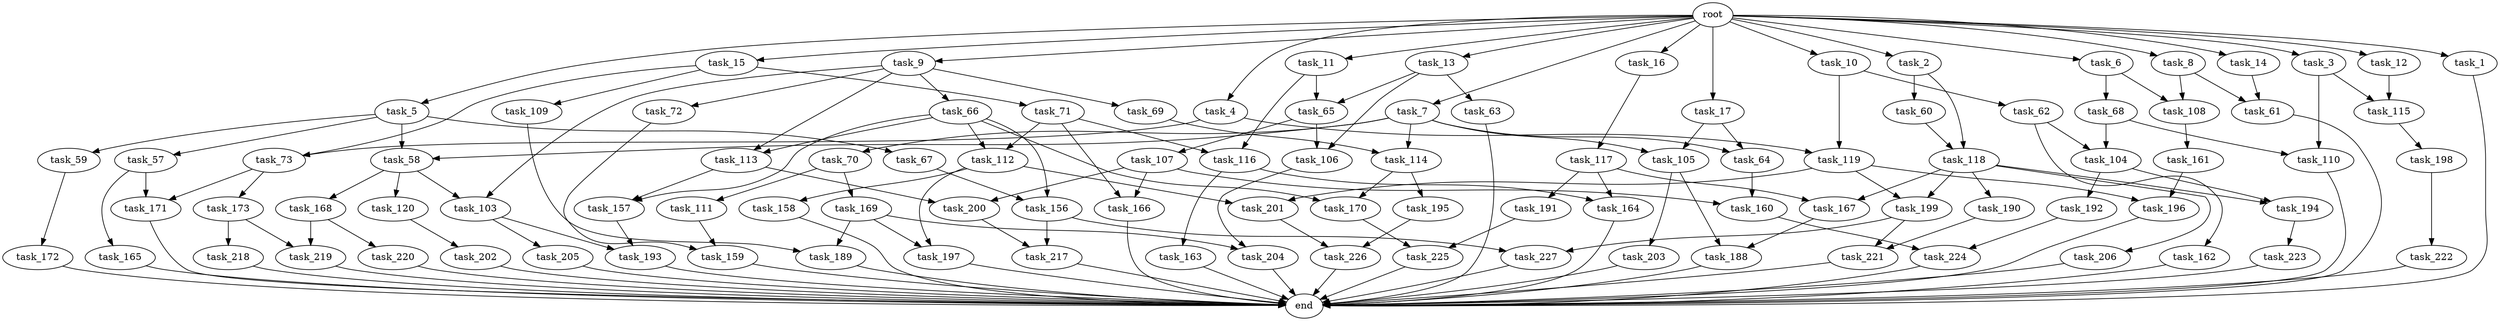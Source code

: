 digraph G {
  task_104 [size="1047972020.224000"];
  task_171 [size="773094113.280000"];
  task_195 [size="429496729.600000"];
  task_64 [size="1821066133.504000"];
  task_17 [size="2.048000"];
  task_190 [size="1099511627.776000"];
  task_219 [size="893353197.568000"];
  task_202 [size="154618822.656000"];
  task_217 [size="996432412.672000"];
  task_112 [size="2233382993.920000"];
  task_69 [size="841813590.016000"];
  task_11 [size="2.048000"];
  task_188 [size="429496729.600000"];
  task_109 [size="1717986918.400000"];
  task_189 [size="1666447310.848000"];
  task_199 [size="1168231104.512000"];
  task_73 [size="3109556322.304000"];
  task_59 [size="1099511627.776000"];
  task_197 [size="1116691496.960000"];
  task_224 [size="773094113.280000"];
  task_7 [size="2.048000"];
  task_113 [size="2233382993.920000"];
  task_67 [size="1099511627.776000"];
  task_158 [size="841813590.016000"];
  task_157 [size="2010044694.528000"];
  task_205 [size="618475290.624000"];
  task_115 [size="1872605741.056000"];
  task_172 [size="154618822.656000"];
  end [size="0.000000"];
  task_206 [size="1099511627.776000"];
  task_192 [size="68719476.736000"];
  task_203 [size="154618822.656000"];
  task_63 [size="618475290.624000"];
  task_61 [size="1821066133.504000"];
  task_201 [size="910533066.752000"];
  task_107 [size="1391569403.904000"];
  task_72 [size="841813590.016000"];
  task_196 [size="343597383.680000"];
  task_118 [size="3109556322.304000"];
  task_105 [size="1821066133.504000"];
  task_198 [size="1099511627.776000"];
  task_3 [size="2.048000"];
  task_170 [size="1821066133.504000"];
  task_57 [size="1099511627.776000"];
  task_14 [size="2.048000"];
  task_62 [size="618475290.624000"];
  task_119 [size="2010044694.528000"];
  task_225 [size="1546188226.560000"];
  task_108 [size="1821066133.504000"];
  task_9 [size="2.048000"];
  task_58 [size="2491081031.680000"];
  task_8 [size="2.048000"];
  task_227 [size="1254130450.432000"];
  root [size="0.000000"];
  task_167 [size="2199023255.552000"];
  task_161 [size="68719476.736000"];
  task_218 [size="274877906.944000"];
  task_165 [size="618475290.624000"];
  task_4 [size="2.048000"];
  task_70 [size="1391569403.904000"];
  task_65 [size="2010044694.528000"];
  task_60 [size="1717986918.400000"];
  task_13 [size="2.048000"];
  task_194 [size="1168231104.512000"];
  task_66 [size="841813590.016000"];
  task_120 [size="68719476.736000"];
  task_5 [size="2.048000"];
  task_169 [size="1099511627.776000"];
  task_204 [size="1666447310.848000"];
  task_200 [size="1460288880.640000"];
  task_6 [size="2.048000"];
  task_220 [size="618475290.624000"];
  task_116 [size="2233382993.920000"];
  task_16 [size="2.048000"];
  task_164 [size="1254130450.432000"];
  task_106 [size="2010044694.528000"];
  task_117 [size="154618822.656000"];
  task_15 [size="2.048000"];
  task_166 [size="1683627180.032000"];
  task_10 [size="2.048000"];
  task_110 [size="584115552.256000"];
  task_193 [size="1047972020.224000"];
  task_173 [size="154618822.656000"];
  task_103 [size="910533066.752000"];
  task_160 [size="1271310319.616000"];
  task_1 [size="2.048000"];
  task_162 [size="618475290.624000"];
  task_222 [size="429496729.600000"];
  task_159 [size="2491081031.680000"];
  task_156 [size="2010044694.528000"];
  task_68 [size="1391569403.904000"];
  task_168 [size="68719476.736000"];
  task_2 [size="2.048000"];
  task_71 [size="1717986918.400000"];
  task_114 [size="1821066133.504000"];
  task_12 [size="2.048000"];
  task_111 [size="1099511627.776000"];
  task_191 [size="1099511627.776000"];
  task_163 [size="154618822.656000"];
  task_221 [size="1529008357.376000"];
  task_226 [size="704374636.544000"];
  task_223 [size="429496729.600000"];

  task_104 -> task_192 [size="33554432.000000"];
  task_104 -> task_194 [size="33554432.000000"];
  task_171 -> end [size="1.000000"];
  task_195 -> task_226 [size="209715200.000000"];
  task_64 -> task_160 [size="209715200.000000"];
  task_17 -> task_64 [size="209715200.000000"];
  task_17 -> task_105 [size="209715200.000000"];
  task_190 -> task_221 [size="209715200.000000"];
  task_219 -> end [size="1.000000"];
  task_202 -> end [size="1.000000"];
  task_217 -> end [size="1.000000"];
  task_112 -> task_197 [size="411041792.000000"];
  task_112 -> task_201 [size="411041792.000000"];
  task_112 -> task_158 [size="411041792.000000"];
  task_69 -> task_114 [size="209715200.000000"];
  task_11 -> task_65 [size="679477248.000000"];
  task_11 -> task_116 [size="679477248.000000"];
  task_188 -> end [size="1.000000"];
  task_109 -> task_189 [size="679477248.000000"];
  task_189 -> end [size="1.000000"];
  task_199 -> task_227 [size="536870912.000000"];
  task_199 -> task_221 [size="536870912.000000"];
  task_73 -> task_171 [size="75497472.000000"];
  task_73 -> task_173 [size="75497472.000000"];
  task_59 -> task_172 [size="75497472.000000"];
  task_197 -> end [size="1.000000"];
  task_224 -> end [size="1.000000"];
  task_7 -> task_58 [size="679477248.000000"];
  task_7 -> task_70 [size="679477248.000000"];
  task_7 -> task_64 [size="679477248.000000"];
  task_7 -> task_105 [size="679477248.000000"];
  task_7 -> task_114 [size="679477248.000000"];
  task_113 -> task_200 [size="301989888.000000"];
  task_113 -> task_157 [size="301989888.000000"];
  task_67 -> task_156 [size="301989888.000000"];
  task_158 -> end [size="1.000000"];
  task_157 -> task_193 [size="209715200.000000"];
  task_205 -> end [size="1.000000"];
  task_115 -> task_198 [size="536870912.000000"];
  task_172 -> end [size="1.000000"];
  task_206 -> end [size="1.000000"];
  task_192 -> task_224 [size="301989888.000000"];
  task_203 -> end [size="1.000000"];
  task_63 -> end [size="1.000000"];
  task_61 -> end [size="1.000000"];
  task_201 -> task_226 [size="134217728.000000"];
  task_107 -> task_200 [size="411041792.000000"];
  task_107 -> task_166 [size="411041792.000000"];
  task_107 -> task_160 [size="411041792.000000"];
  task_72 -> task_159 [size="679477248.000000"];
  task_196 -> end [size="1.000000"];
  task_118 -> task_199 [size="536870912.000000"];
  task_118 -> task_190 [size="536870912.000000"];
  task_118 -> task_206 [size="536870912.000000"];
  task_118 -> task_167 [size="536870912.000000"];
  task_118 -> task_194 [size="536870912.000000"];
  task_105 -> task_188 [size="75497472.000000"];
  task_105 -> task_203 [size="75497472.000000"];
  task_198 -> task_222 [size="209715200.000000"];
  task_3 -> task_110 [size="75497472.000000"];
  task_3 -> task_115 [size="75497472.000000"];
  task_170 -> task_225 [size="679477248.000000"];
  task_57 -> task_171 [size="301989888.000000"];
  task_57 -> task_165 [size="301989888.000000"];
  task_14 -> task_61 [size="679477248.000000"];
  task_62 -> task_162 [size="301989888.000000"];
  task_62 -> task_104 [size="301989888.000000"];
  task_119 -> task_201 [size="33554432.000000"];
  task_119 -> task_199 [size="33554432.000000"];
  task_119 -> task_196 [size="33554432.000000"];
  task_225 -> end [size="1.000000"];
  task_108 -> task_161 [size="33554432.000000"];
  task_9 -> task_113 [size="411041792.000000"];
  task_9 -> task_66 [size="411041792.000000"];
  task_9 -> task_103 [size="411041792.000000"];
  task_9 -> task_69 [size="411041792.000000"];
  task_9 -> task_72 [size="411041792.000000"];
  task_58 -> task_103 [size="33554432.000000"];
  task_58 -> task_168 [size="33554432.000000"];
  task_58 -> task_120 [size="33554432.000000"];
  task_8 -> task_61 [size="209715200.000000"];
  task_8 -> task_108 [size="209715200.000000"];
  task_227 -> end [size="1.000000"];
  root -> task_15 [size="1.000000"];
  root -> task_16 [size="1.000000"];
  root -> task_5 [size="1.000000"];
  root -> task_11 [size="1.000000"];
  root -> task_3 [size="1.000000"];
  root -> task_12 [size="1.000000"];
  root -> task_8 [size="1.000000"];
  root -> task_6 [size="1.000000"];
  root -> task_17 [size="1.000000"];
  root -> task_7 [size="1.000000"];
  root -> task_1 [size="1.000000"];
  root -> task_4 [size="1.000000"];
  root -> task_2 [size="1.000000"];
  root -> task_13 [size="1.000000"];
  root -> task_14 [size="1.000000"];
  root -> task_9 [size="1.000000"];
  root -> task_10 [size="1.000000"];
  task_167 -> task_188 [size="134217728.000000"];
  task_161 -> task_196 [size="134217728.000000"];
  task_218 -> end [size="1.000000"];
  task_165 -> end [size="1.000000"];
  task_4 -> task_119 [size="679477248.000000"];
  task_4 -> task_73 [size="679477248.000000"];
  task_70 -> task_169 [size="536870912.000000"];
  task_70 -> task_111 [size="536870912.000000"];
  task_65 -> task_106 [size="679477248.000000"];
  task_65 -> task_107 [size="679477248.000000"];
  task_60 -> task_118 [size="679477248.000000"];
  task_13 -> task_65 [size="301989888.000000"];
  task_13 -> task_106 [size="301989888.000000"];
  task_13 -> task_63 [size="301989888.000000"];
  task_194 -> task_223 [size="209715200.000000"];
  task_66 -> task_113 [size="679477248.000000"];
  task_66 -> task_112 [size="679477248.000000"];
  task_66 -> task_157 [size="679477248.000000"];
  task_66 -> task_156 [size="679477248.000000"];
  task_66 -> task_170 [size="679477248.000000"];
  task_120 -> task_202 [size="75497472.000000"];
  task_5 -> task_58 [size="536870912.000000"];
  task_5 -> task_57 [size="536870912.000000"];
  task_5 -> task_67 [size="536870912.000000"];
  task_5 -> task_59 [size="536870912.000000"];
  task_169 -> task_197 [size="134217728.000000"];
  task_169 -> task_189 [size="134217728.000000"];
  task_169 -> task_204 [size="134217728.000000"];
  task_204 -> end [size="1.000000"];
  task_200 -> task_217 [size="411041792.000000"];
  task_6 -> task_108 [size="679477248.000000"];
  task_6 -> task_68 [size="679477248.000000"];
  task_220 -> end [size="1.000000"];
  task_116 -> task_164 [size="75497472.000000"];
  task_116 -> task_163 [size="75497472.000000"];
  task_16 -> task_117 [size="75497472.000000"];
  task_164 -> end [size="1.000000"];
  task_106 -> task_204 [size="679477248.000000"];
  task_117 -> task_164 [size="536870912.000000"];
  task_117 -> task_167 [size="536870912.000000"];
  task_117 -> task_191 [size="536870912.000000"];
  task_15 -> task_109 [size="838860800.000000"];
  task_15 -> task_73 [size="838860800.000000"];
  task_15 -> task_71 [size="838860800.000000"];
  task_166 -> end [size="1.000000"];
  task_10 -> task_119 [size="301989888.000000"];
  task_10 -> task_62 [size="301989888.000000"];
  task_110 -> end [size="1.000000"];
  task_193 -> end [size="1.000000"];
  task_173 -> task_218 [size="134217728.000000"];
  task_173 -> task_219 [size="134217728.000000"];
  task_103 -> task_205 [size="301989888.000000"];
  task_103 -> task_193 [size="301989888.000000"];
  task_160 -> task_224 [size="75497472.000000"];
  task_1 -> end [size="1.000000"];
  task_162 -> end [size="1.000000"];
  task_222 -> end [size="1.000000"];
  task_159 -> end [size="1.000000"];
  task_156 -> task_227 [size="75497472.000000"];
  task_156 -> task_217 [size="75497472.000000"];
  task_68 -> task_110 [size="209715200.000000"];
  task_68 -> task_104 [size="209715200.000000"];
  task_168 -> task_219 [size="301989888.000000"];
  task_168 -> task_220 [size="301989888.000000"];
  task_2 -> task_60 [size="838860800.000000"];
  task_2 -> task_118 [size="838860800.000000"];
  task_71 -> task_112 [size="411041792.000000"];
  task_71 -> task_166 [size="411041792.000000"];
  task_71 -> task_116 [size="411041792.000000"];
  task_114 -> task_195 [size="209715200.000000"];
  task_114 -> task_170 [size="209715200.000000"];
  task_12 -> task_115 [size="838860800.000000"];
  task_111 -> task_159 [size="536870912.000000"];
  task_191 -> task_225 [size="75497472.000000"];
  task_163 -> end [size="1.000000"];
  task_221 -> end [size="1.000000"];
  task_226 -> end [size="1.000000"];
  task_223 -> end [size="1.000000"];
}

